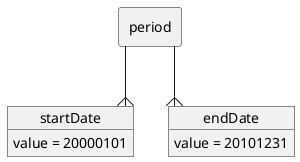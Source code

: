 @startuml
allowmixing
skinparam linetype ortho
rectangle period

object startDate
startDate : value = 20000101
object endDate
endDate : value = 20101231

period --{ startDate
period --{ endDate
@enduml
